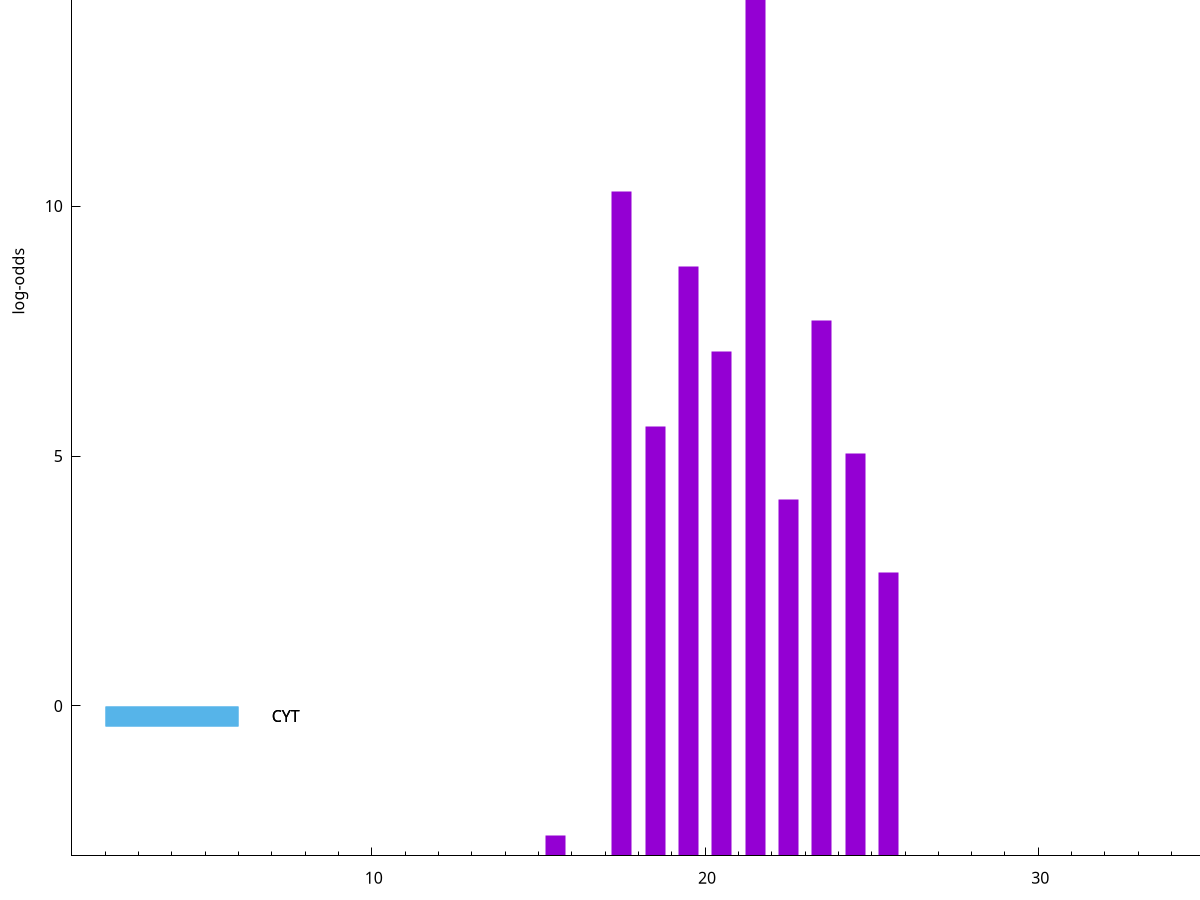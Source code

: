 set title "LipoP predictions for SRR4017833.gff"
set size 2., 1.4
set xrange [1:70] 
set mxtics 10
set yrange [-3:20]
set y2range [0:23]
set ylabel "log-odds"
set term postscript eps color solid "Helvetica" 30
set output "SRR4017833.gff30.eps"
set arrow from 2,18.0888 to 6,18.0888 nohead lt 1 lw 20
set label "SpI" at 7,18.0888
set arrow from 2,-0.200913 to 6,-0.200913 nohead lt 3 lw 20
set label "CYT" at 7,-0.200913
set arrow from 2,-0.200913 to 6,-0.200913 nohead lt 3 lw 20
set label "CYT" at 7,-0.200913
set arrow from 2,18.0888 to 6,18.0888 nohead lt 1 lw 20
set label "SpI" at 7,18.0888
# NOTE: The scores below are the log-odds scores with the threshold
# NOTE: subtracted (a hack to make gnuplot make the histogram all
# NOTE: look nice).
plot "-" axes x1y2 title "" with impulses lt 1 lw 20
21.500000 21.077700
17.500000 13.286200
19.500000 11.792360
23.500000 10.713850
20.500000 10.094400
18.500000 8.592600
24.500000 8.055260
22.500000 7.131240
25.500000 5.660190
15.500000 0.415190
e
exit
